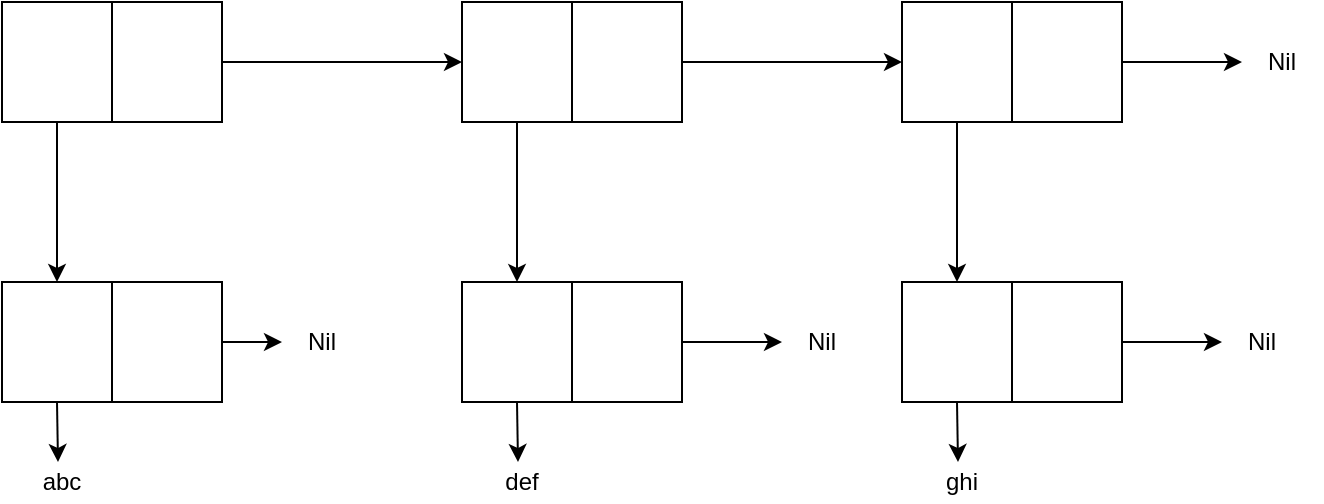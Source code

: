 <mxfile version="12.7.7" type="device"><diagram id="uXJD-Nop_KezwoYEAlMa" name="Page-1"><mxGraphModel dx="946" dy="559" grid="1" gridSize="10" guides="1" tooltips="1" connect="1" arrows="1" fold="1" page="1" pageScale="1" pageWidth="827" pageHeight="1169" math="0" shadow="0"><root><mxCell id="0"/><mxCell id="1" parent="0"/><mxCell id="OTRDXRq4DIS8M4AfvCvX-4" value="" style="group" vertex="1" connectable="0" parent="1"><mxGeometry x="110" y="180" width="110" height="60" as="geometry"/></mxCell><mxCell id="OTRDXRq4DIS8M4AfvCvX-1" value="" style="rounded=0;whiteSpace=wrap;html=1;" vertex="1" parent="OTRDXRq4DIS8M4AfvCvX-4"><mxGeometry width="110" height="60" as="geometry"/></mxCell><mxCell id="OTRDXRq4DIS8M4AfvCvX-2" value="" style="endArrow=none;html=1;exitX=0.5;exitY=1;exitDx=0;exitDy=0;entryX=0.5;entryY=0;entryDx=0;entryDy=0;" edge="1" parent="OTRDXRq4DIS8M4AfvCvX-4" source="OTRDXRq4DIS8M4AfvCvX-1" target="OTRDXRq4DIS8M4AfvCvX-1"><mxGeometry width="50" height="50" relative="1" as="geometry"><mxPoint x="40" y="50" as="sourcePoint"/><mxPoint x="90" as="targetPoint"/></mxGeometry></mxCell><mxCell id="OTRDXRq4DIS8M4AfvCvX-11" value="" style="group" vertex="1" connectable="0" parent="1"><mxGeometry x="340" y="180" width="110" height="60" as="geometry"/></mxCell><mxCell id="OTRDXRq4DIS8M4AfvCvX-12" value="" style="rounded=0;whiteSpace=wrap;html=1;" vertex="1" parent="OTRDXRq4DIS8M4AfvCvX-11"><mxGeometry width="110" height="60" as="geometry"/></mxCell><mxCell id="OTRDXRq4DIS8M4AfvCvX-13" value="" style="endArrow=none;html=1;exitX=0.5;exitY=1;exitDx=0;exitDy=0;entryX=0.5;entryY=0;entryDx=0;entryDy=0;" edge="1" parent="OTRDXRq4DIS8M4AfvCvX-11" source="OTRDXRq4DIS8M4AfvCvX-12" target="OTRDXRq4DIS8M4AfvCvX-12"><mxGeometry width="50" height="50" relative="1" as="geometry"><mxPoint x="40" y="50" as="sourcePoint"/><mxPoint x="90" as="targetPoint"/></mxGeometry></mxCell><mxCell id="OTRDXRq4DIS8M4AfvCvX-17" value="" style="group" vertex="1" connectable="0" parent="1"><mxGeometry x="110" y="40" width="110" height="60" as="geometry"/></mxCell><mxCell id="OTRDXRq4DIS8M4AfvCvX-18" value="" style="rounded=0;whiteSpace=wrap;html=1;" vertex="1" parent="OTRDXRq4DIS8M4AfvCvX-17"><mxGeometry width="110" height="60" as="geometry"/></mxCell><mxCell id="OTRDXRq4DIS8M4AfvCvX-19" value="" style="endArrow=none;html=1;exitX=0.5;exitY=1;exitDx=0;exitDy=0;entryX=0.5;entryY=0;entryDx=0;entryDy=0;" edge="1" parent="OTRDXRq4DIS8M4AfvCvX-17" source="OTRDXRq4DIS8M4AfvCvX-18" target="OTRDXRq4DIS8M4AfvCvX-18"><mxGeometry width="50" height="50" relative="1" as="geometry"><mxPoint x="40" y="50" as="sourcePoint"/><mxPoint x="90" as="targetPoint"/></mxGeometry></mxCell><mxCell id="OTRDXRq4DIS8M4AfvCvX-20" value="" style="group" vertex="1" connectable="0" parent="1"><mxGeometry x="340" y="40" width="110" height="60" as="geometry"/></mxCell><mxCell id="OTRDXRq4DIS8M4AfvCvX-21" value="" style="rounded=0;whiteSpace=wrap;html=1;" vertex="1" parent="OTRDXRq4DIS8M4AfvCvX-20"><mxGeometry width="110" height="60" as="geometry"/></mxCell><mxCell id="OTRDXRq4DIS8M4AfvCvX-22" value="" style="endArrow=none;html=1;exitX=0.5;exitY=1;exitDx=0;exitDy=0;entryX=0.5;entryY=0;entryDx=0;entryDy=0;" edge="1" parent="OTRDXRq4DIS8M4AfvCvX-20" source="OTRDXRq4DIS8M4AfvCvX-21" target="OTRDXRq4DIS8M4AfvCvX-21"><mxGeometry width="50" height="50" relative="1" as="geometry"><mxPoint x="40" y="50" as="sourcePoint"/><mxPoint x="90" as="targetPoint"/></mxGeometry></mxCell><mxCell id="OTRDXRq4DIS8M4AfvCvX-23" style="edgeStyle=orthogonalEdgeStyle;rounded=0;orthogonalLoop=1;jettySize=auto;html=1;exitX=1;exitY=0.5;exitDx=0;exitDy=0;entryX=0;entryY=0.5;entryDx=0;entryDy=0;" edge="1" parent="1" source="OTRDXRq4DIS8M4AfvCvX-18" target="OTRDXRq4DIS8M4AfvCvX-21"><mxGeometry relative="1" as="geometry"/></mxCell><mxCell id="OTRDXRq4DIS8M4AfvCvX-24" style="edgeStyle=orthogonalEdgeStyle;rounded=0;orthogonalLoop=1;jettySize=auto;html=1;exitX=1;exitY=0.5;exitDx=0;exitDy=0;entryX=0;entryY=0.5;entryDx=0;entryDy=0;" edge="1" parent="1" source="OTRDXRq4DIS8M4AfvCvX-21" target="OTRDXRq4DIS8M4AfvCvX-46"><mxGeometry relative="1" as="geometry"><mxPoint x="510" y="70" as="targetPoint"/></mxGeometry></mxCell><mxCell id="OTRDXRq4DIS8M4AfvCvX-25" style="edgeStyle=orthogonalEdgeStyle;rounded=0;orthogonalLoop=1;jettySize=auto;html=1;exitX=0.25;exitY=1;exitDx=0;exitDy=0;entryX=0.25;entryY=0;entryDx=0;entryDy=0;" edge="1" parent="1" source="OTRDXRq4DIS8M4AfvCvX-18" target="OTRDXRq4DIS8M4AfvCvX-1"><mxGeometry relative="1" as="geometry"/></mxCell><mxCell id="OTRDXRq4DIS8M4AfvCvX-26" style="edgeStyle=orthogonalEdgeStyle;rounded=0;orthogonalLoop=1;jettySize=auto;html=1;exitX=0.25;exitY=1;exitDx=0;exitDy=0;entryX=0.25;entryY=0;entryDx=0;entryDy=0;" edge="1" parent="1" source="OTRDXRq4DIS8M4AfvCvX-21" target="OTRDXRq4DIS8M4AfvCvX-12"><mxGeometry relative="1" as="geometry"/></mxCell><mxCell id="OTRDXRq4DIS8M4AfvCvX-27" style="edgeStyle=orthogonalEdgeStyle;rounded=0;orthogonalLoop=1;jettySize=auto;html=1;exitX=1;exitY=0.5;exitDx=0;exitDy=0;" edge="1" parent="1" source="OTRDXRq4DIS8M4AfvCvX-1"><mxGeometry relative="1" as="geometry"><mxPoint x="250" y="210" as="targetPoint"/></mxGeometry></mxCell><mxCell id="OTRDXRq4DIS8M4AfvCvX-29" style="edgeStyle=orthogonalEdgeStyle;rounded=0;orthogonalLoop=1;jettySize=auto;html=1;exitX=1;exitY=0.5;exitDx=0;exitDy=0;entryX=0;entryY=0.5;entryDx=0;entryDy=0;" edge="1" parent="1" source="OTRDXRq4DIS8M4AfvCvX-12"><mxGeometry relative="1" as="geometry"><mxPoint x="500" y="210" as="targetPoint"/></mxGeometry></mxCell><mxCell id="OTRDXRq4DIS8M4AfvCvX-31" value="abc" style="text;html=1;strokeColor=none;fillColor=none;align=center;verticalAlign=middle;whiteSpace=wrap;rounded=0;" vertex="1" parent="1"><mxGeometry x="120" y="270" width="40" height="20" as="geometry"/></mxCell><mxCell id="OTRDXRq4DIS8M4AfvCvX-32" style="edgeStyle=orthogonalEdgeStyle;rounded=0;orthogonalLoop=1;jettySize=auto;html=1;exitX=0.25;exitY=1;exitDx=0;exitDy=0;" edge="1" parent="1" source="OTRDXRq4DIS8M4AfvCvX-1"><mxGeometry relative="1" as="geometry"><mxPoint x="138" y="270" as="targetPoint"/></mxGeometry></mxCell><mxCell id="OTRDXRq4DIS8M4AfvCvX-34" style="edgeStyle=orthogonalEdgeStyle;rounded=0;orthogonalLoop=1;jettySize=auto;html=1;exitX=0.25;exitY=1;exitDx=0;exitDy=0;" edge="1" parent="1" source="OTRDXRq4DIS8M4AfvCvX-12"><mxGeometry relative="1" as="geometry"><mxPoint x="368" y="270" as="targetPoint"/></mxGeometry></mxCell><mxCell id="OTRDXRq4DIS8M4AfvCvX-37" value="def" style="text;html=1;strokeColor=none;fillColor=none;align=center;verticalAlign=middle;whiteSpace=wrap;rounded=0;" vertex="1" parent="1"><mxGeometry x="350" y="270" width="40" height="20" as="geometry"/></mxCell><mxCell id="OTRDXRq4DIS8M4AfvCvX-40" value="Nil" style="text;html=1;strokeColor=none;fillColor=none;align=center;verticalAlign=middle;whiteSpace=wrap;rounded=0;" vertex="1" parent="1"><mxGeometry x="730" y="60" width="40" height="20" as="geometry"/></mxCell><mxCell id="OTRDXRq4DIS8M4AfvCvX-42" value="" style="group" vertex="1" connectable="0" parent="1"><mxGeometry x="560" y="180" width="110" height="60" as="geometry"/></mxCell><mxCell id="OTRDXRq4DIS8M4AfvCvX-43" value="" style="rounded=0;whiteSpace=wrap;html=1;" vertex="1" parent="OTRDXRq4DIS8M4AfvCvX-42"><mxGeometry width="110" height="60" as="geometry"/></mxCell><mxCell id="OTRDXRq4DIS8M4AfvCvX-44" value="" style="endArrow=none;html=1;exitX=0.5;exitY=1;exitDx=0;exitDy=0;entryX=0.5;entryY=0;entryDx=0;entryDy=0;" edge="1" parent="OTRDXRq4DIS8M4AfvCvX-42" source="OTRDXRq4DIS8M4AfvCvX-43" target="OTRDXRq4DIS8M4AfvCvX-43"><mxGeometry width="50" height="50" relative="1" as="geometry"><mxPoint x="40" y="50" as="sourcePoint"/><mxPoint x="90" as="targetPoint"/></mxGeometry></mxCell><mxCell id="OTRDXRq4DIS8M4AfvCvX-45" value="" style="group" vertex="1" connectable="0" parent="1"><mxGeometry x="560" y="40" width="110" height="60" as="geometry"/></mxCell><mxCell id="OTRDXRq4DIS8M4AfvCvX-46" value="" style="rounded=0;whiteSpace=wrap;html=1;" vertex="1" parent="OTRDXRq4DIS8M4AfvCvX-45"><mxGeometry width="110" height="60" as="geometry"/></mxCell><mxCell id="OTRDXRq4DIS8M4AfvCvX-47" value="" style="endArrow=none;html=1;exitX=0.5;exitY=1;exitDx=0;exitDy=0;entryX=0.5;entryY=0;entryDx=0;entryDy=0;" edge="1" parent="OTRDXRq4DIS8M4AfvCvX-45" source="OTRDXRq4DIS8M4AfvCvX-46" target="OTRDXRq4DIS8M4AfvCvX-46"><mxGeometry width="50" height="50" relative="1" as="geometry"><mxPoint x="40" y="50" as="sourcePoint"/><mxPoint x="90" as="targetPoint"/></mxGeometry></mxCell><mxCell id="OTRDXRq4DIS8M4AfvCvX-48" style="edgeStyle=orthogonalEdgeStyle;rounded=0;orthogonalLoop=1;jettySize=auto;html=1;exitX=1;exitY=0.5;exitDx=0;exitDy=0;" edge="1" source="OTRDXRq4DIS8M4AfvCvX-46" parent="1"><mxGeometry relative="1" as="geometry"><mxPoint x="730" y="70" as="targetPoint"/></mxGeometry></mxCell><mxCell id="OTRDXRq4DIS8M4AfvCvX-49" style="edgeStyle=orthogonalEdgeStyle;rounded=0;orthogonalLoop=1;jettySize=auto;html=1;exitX=0.25;exitY=1;exitDx=0;exitDy=0;entryX=0.25;entryY=0;entryDx=0;entryDy=0;" edge="1" source="OTRDXRq4DIS8M4AfvCvX-46" target="OTRDXRq4DIS8M4AfvCvX-43" parent="1"><mxGeometry relative="1" as="geometry"/></mxCell><mxCell id="OTRDXRq4DIS8M4AfvCvX-50" style="edgeStyle=orthogonalEdgeStyle;rounded=0;orthogonalLoop=1;jettySize=auto;html=1;exitX=1;exitY=0.5;exitDx=0;exitDy=0;entryX=0;entryY=0.5;entryDx=0;entryDy=0;" edge="1" source="OTRDXRq4DIS8M4AfvCvX-43" parent="1"><mxGeometry relative="1" as="geometry"><mxPoint x="720" y="210" as="targetPoint"/></mxGeometry></mxCell><mxCell id="OTRDXRq4DIS8M4AfvCvX-51" style="edgeStyle=orthogonalEdgeStyle;rounded=0;orthogonalLoop=1;jettySize=auto;html=1;exitX=0.25;exitY=1;exitDx=0;exitDy=0;" edge="1" source="OTRDXRq4DIS8M4AfvCvX-43" parent="1"><mxGeometry relative="1" as="geometry"><mxPoint x="588" y="270" as="targetPoint"/></mxGeometry></mxCell><mxCell id="OTRDXRq4DIS8M4AfvCvX-52" value="ghi" style="text;html=1;strokeColor=none;fillColor=none;align=center;verticalAlign=middle;whiteSpace=wrap;rounded=0;" vertex="1" parent="1"><mxGeometry x="570" y="270" width="40" height="20" as="geometry"/></mxCell><mxCell id="OTRDXRq4DIS8M4AfvCvX-53" value="Nil" style="text;html=1;strokeColor=none;fillColor=none;align=center;verticalAlign=middle;whiteSpace=wrap;rounded=0;" vertex="1" parent="1"><mxGeometry x="720" y="200" width="40" height="20" as="geometry"/></mxCell><mxCell id="OTRDXRq4DIS8M4AfvCvX-54" value="Nil" style="text;html=1;strokeColor=none;fillColor=none;align=center;verticalAlign=middle;whiteSpace=wrap;rounded=0;" vertex="1" parent="1"><mxGeometry x="500" y="200" width="40" height="20" as="geometry"/></mxCell><mxCell id="OTRDXRq4DIS8M4AfvCvX-55" value="Nil" style="text;html=1;strokeColor=none;fillColor=none;align=center;verticalAlign=middle;whiteSpace=wrap;rounded=0;" vertex="1" parent="1"><mxGeometry x="250" y="200" width="40" height="20" as="geometry"/></mxCell></root></mxGraphModel></diagram></mxfile>